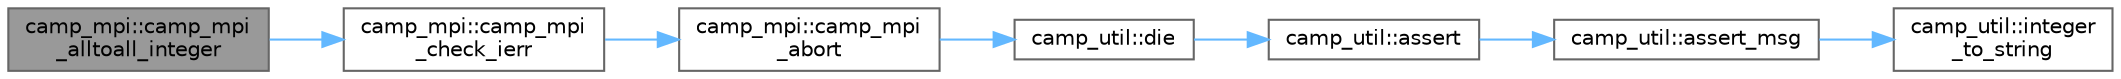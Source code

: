 digraph "camp_mpi::camp_mpi_alltoall_integer"
{
 // LATEX_PDF_SIZE
  bgcolor="transparent";
  edge [fontname=Helvetica,fontsize=10,labelfontname=Helvetica,labelfontsize=10];
  node [fontname=Helvetica,fontsize=10,shape=box,height=0.2,width=0.4];
  rankdir="LR";
  Node1 [label="camp_mpi::camp_mpi\l_alltoall_integer",height=0.2,width=0.4,color="gray40", fillcolor="grey60", style="filled", fontcolor="black",tooltip="Does an all-to-all transfer of integers."];
  Node1 -> Node2 [color="steelblue1",style="solid"];
  Node2 [label="camp_mpi::camp_mpi\l_check_ierr",height=0.2,width=0.4,color="grey40", fillcolor="white", style="filled",URL="$namespacecamp__mpi.html#adb95beaf933131229f017a03af8352ad",tooltip="Dies if ierr is not ok."];
  Node2 -> Node3 [color="steelblue1",style="solid"];
  Node3 [label="camp_mpi::camp_mpi\l_abort",height=0.2,width=0.4,color="grey40", fillcolor="white", style="filled",URL="$namespacecamp__mpi.html#a7c0deeecbf4c64fe7fcade1797e1aab8",tooltip="Abort the program."];
  Node3 -> Node4 [color="steelblue1",style="solid"];
  Node4 [label="camp_util::die",height=0.2,width=0.4,color="grey40", fillcolor="white", style="filled",URL="$namespacecamp__util.html#aa942add404bf8b611e5b4b8c777ca7f6",tooltip="Error immediately."];
  Node4 -> Node5 [color="steelblue1",style="solid"];
  Node5 [label="camp_util::assert",height=0.2,width=0.4,color="grey40", fillcolor="white", style="filled",URL="$namespacecamp__util.html#a32cf43c1b618a3ecf93810383e960ef2",tooltip="Errors unless condition_ok is true."];
  Node5 -> Node6 [color="steelblue1",style="solid"];
  Node6 [label="camp_util::assert_msg",height=0.2,width=0.4,color="grey40", fillcolor="white", style="filled",URL="$namespacecamp__util.html#ab4e745d4a05763568bf773598f30e91f",tooltip="Errors unless condition_ok is true."];
  Node6 -> Node7 [color="steelblue1",style="solid"];
  Node7 [label="camp_util::integer\l_to_string",height=0.2,width=0.4,color="grey40", fillcolor="white", style="filled",URL="$namespacecamp__util.html#acd72e4626dcfefffaa08c42cfa7949bc",tooltip="Convert an integer to a string format."];
}
